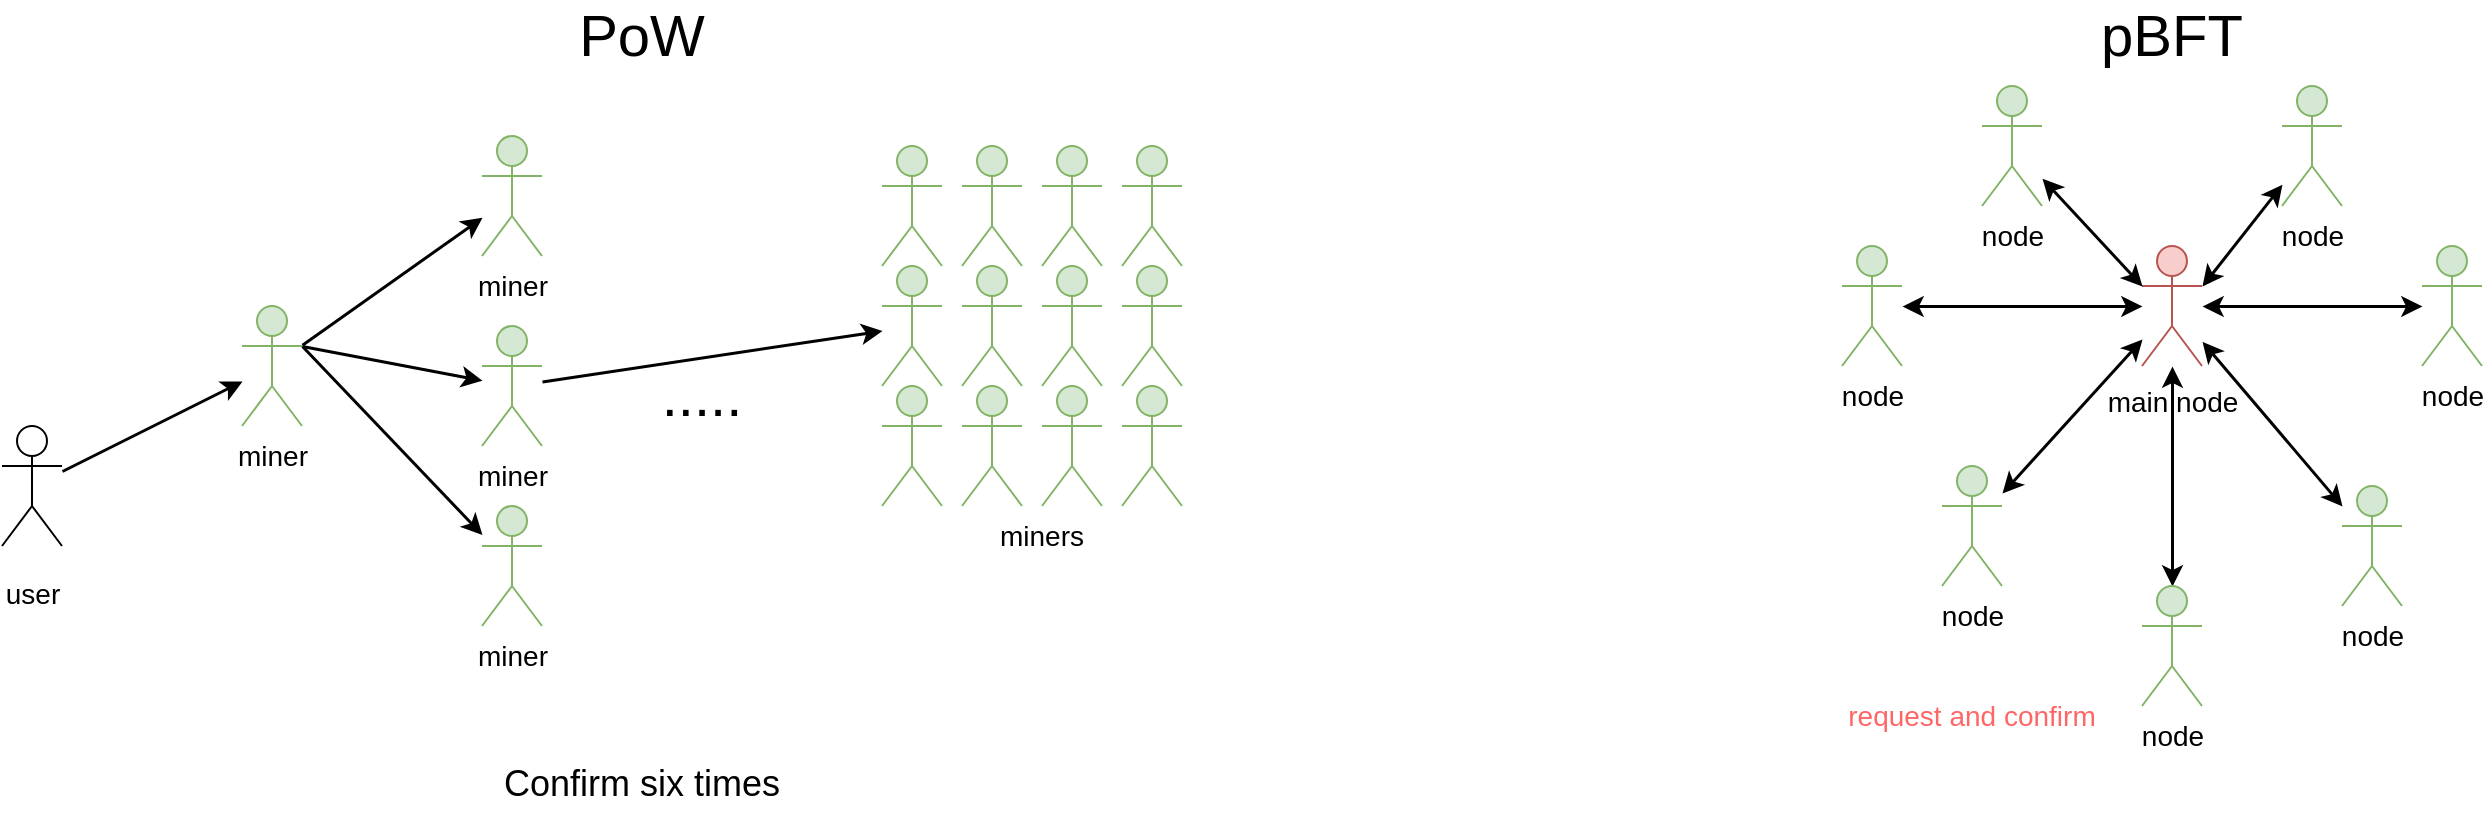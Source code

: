 <mxfile version="20.3.7" type="github">
  <diagram id="ilXa1vaEQAaimMjIyy_I" name="Page-1">
    <mxGraphModel dx="1735" dy="573" grid="1" gridSize="10" guides="1" tooltips="1" connect="1" arrows="1" fold="1" page="1" pageScale="1" pageWidth="850" pageHeight="1100" math="0" shadow="0">
      <root>
        <mxCell id="0" />
        <mxCell id="1" parent="0" />
        <mxCell id="8_nAU7fzenCUrAZ5edRp-3" value="&lt;font style=&quot;font-size: 14px;&quot;&gt;user&lt;/font&gt;" style="shape=umlActor;verticalLabelPosition=bottom;verticalAlign=top;html=1;outlineConnect=0;fontSize=24;" vertex="1" parent="1">
          <mxGeometry x="-290" y="340" width="30" height="60" as="geometry" />
        </mxCell>
        <mxCell id="8_nAU7fzenCUrAZ5edRp-4" value="miner" style="shape=umlActor;verticalLabelPosition=bottom;verticalAlign=top;html=1;outlineConnect=0;fontSize=14;fillColor=#d5e8d4;strokeColor=#82b366;" vertex="1" parent="1">
          <mxGeometry x="-170" y="280" width="30" height="60" as="geometry" />
        </mxCell>
        <mxCell id="8_nAU7fzenCUrAZ5edRp-6" value="miner" style="shape=umlActor;verticalLabelPosition=bottom;verticalAlign=top;html=1;outlineConnect=0;fontSize=14;fillColor=#d5e8d4;strokeColor=#82b366;" vertex="1" parent="1">
          <mxGeometry x="-50" y="380" width="30" height="60" as="geometry" />
        </mxCell>
        <mxCell id="8_nAU7fzenCUrAZ5edRp-7" value="miner" style="shape=umlActor;verticalLabelPosition=bottom;verticalAlign=top;html=1;outlineConnect=0;fontSize=14;fillColor=#d5e8d4;strokeColor=#82b366;" vertex="1" parent="1">
          <mxGeometry x="-50" y="195" width="30" height="60" as="geometry" />
        </mxCell>
        <mxCell id="8_nAU7fzenCUrAZ5edRp-8" value="miner" style="shape=umlActor;verticalLabelPosition=bottom;verticalAlign=top;html=1;outlineConnect=0;fontSize=14;fillColor=#d5e8d4;strokeColor=#82b366;" vertex="1" parent="1">
          <mxGeometry x="-50" y="290" width="30" height="60" as="geometry" />
        </mxCell>
        <mxCell id="8_nAU7fzenCUrAZ5edRp-9" value="" style="shape=umlActor;verticalLabelPosition=bottom;verticalAlign=top;html=1;outlineConnect=0;fontSize=14;fillColor=#d5e8d4;strokeColor=#82b366;" vertex="1" parent="1">
          <mxGeometry x="150" y="200" width="30" height="60" as="geometry" />
        </mxCell>
        <mxCell id="8_nAU7fzenCUrAZ5edRp-10" value="" style="shape=umlActor;verticalLabelPosition=bottom;verticalAlign=top;html=1;outlineConnect=0;fontSize=14;fillColor=#d5e8d4;strokeColor=#82b366;" vertex="1" parent="1">
          <mxGeometry x="190" y="200" width="30" height="60" as="geometry" />
        </mxCell>
        <mxCell id="8_nAU7fzenCUrAZ5edRp-11" value="" style="shape=umlActor;verticalLabelPosition=bottom;verticalAlign=top;html=1;outlineConnect=0;fontSize=14;fillColor=#d5e8d4;strokeColor=#82b366;" vertex="1" parent="1">
          <mxGeometry x="230" y="200" width="30" height="60" as="geometry" />
        </mxCell>
        <mxCell id="8_nAU7fzenCUrAZ5edRp-12" value="" style="shape=umlActor;verticalLabelPosition=bottom;verticalAlign=top;html=1;outlineConnect=0;fontSize=14;fillColor=#d5e8d4;strokeColor=#82b366;" vertex="1" parent="1">
          <mxGeometry x="150" y="260" width="30" height="60" as="geometry" />
        </mxCell>
        <mxCell id="8_nAU7fzenCUrAZ5edRp-13" value="" style="shape=umlActor;verticalLabelPosition=bottom;verticalAlign=top;html=1;outlineConnect=0;fontSize=14;fillColor=#d5e8d4;strokeColor=#82b366;" vertex="1" parent="1">
          <mxGeometry x="190" y="260" width="30" height="60" as="geometry" />
        </mxCell>
        <mxCell id="8_nAU7fzenCUrAZ5edRp-14" value="" style="shape=umlActor;verticalLabelPosition=bottom;verticalAlign=top;html=1;outlineConnect=0;fontSize=14;fillColor=#d5e8d4;strokeColor=#82b366;" vertex="1" parent="1">
          <mxGeometry x="230" y="260" width="30" height="60" as="geometry" />
        </mxCell>
        <mxCell id="8_nAU7fzenCUrAZ5edRp-15" value="" style="shape=umlActor;verticalLabelPosition=bottom;verticalAlign=top;html=1;outlineConnect=0;fontSize=14;fillColor=#d5e8d4;strokeColor=#82b366;" vertex="1" parent="1">
          <mxGeometry x="150" y="320" width="30" height="60" as="geometry" />
        </mxCell>
        <mxCell id="8_nAU7fzenCUrAZ5edRp-16" value="" style="shape=umlActor;verticalLabelPosition=bottom;verticalAlign=top;html=1;outlineConnect=0;fontSize=14;fillColor=#d5e8d4;strokeColor=#82b366;" vertex="1" parent="1">
          <mxGeometry x="190" y="320" width="30" height="60" as="geometry" />
        </mxCell>
        <mxCell id="8_nAU7fzenCUrAZ5edRp-17" value="" style="shape=umlActor;verticalLabelPosition=bottom;verticalAlign=top;html=1;outlineConnect=0;fontSize=14;fillColor=#d5e8d4;strokeColor=#82b366;" vertex="1" parent="1">
          <mxGeometry x="230" y="320" width="30" height="60" as="geometry" />
        </mxCell>
        <mxCell id="8_nAU7fzenCUrAZ5edRp-18" value="" style="shape=umlActor;verticalLabelPosition=bottom;verticalAlign=top;html=1;outlineConnect=0;fontSize=14;fillColor=#d5e8d4;strokeColor=#82b366;" vertex="1" parent="1">
          <mxGeometry x="270" y="200" width="30" height="60" as="geometry" />
        </mxCell>
        <mxCell id="8_nAU7fzenCUrAZ5edRp-19" value="" style="shape=umlActor;verticalLabelPosition=bottom;verticalAlign=top;html=1;outlineConnect=0;fontSize=14;fillColor=#d5e8d4;strokeColor=#82b366;" vertex="1" parent="1">
          <mxGeometry x="270" y="260" width="30" height="60" as="geometry" />
        </mxCell>
        <mxCell id="8_nAU7fzenCUrAZ5edRp-20" value="" style="shape=umlActor;verticalLabelPosition=bottom;verticalAlign=top;html=1;outlineConnect=0;fontSize=14;fillColor=#d5e8d4;strokeColor=#82b366;" vertex="1" parent="1">
          <mxGeometry x="270" y="320" width="30" height="60" as="geometry" />
        </mxCell>
        <mxCell id="8_nAU7fzenCUrAZ5edRp-21" value="miners" style="text;html=1;strokeColor=none;fillColor=none;align=center;verticalAlign=middle;whiteSpace=wrap;rounded=0;fontSize=14;" vertex="1" parent="1">
          <mxGeometry x="200" y="380" width="60" height="30" as="geometry" />
        </mxCell>
        <mxCell id="8_nAU7fzenCUrAZ5edRp-22" value="&lt;font style=&quot;font-size: 29px;&quot;&gt;.....&lt;/font&gt;" style="text;html=1;strokeColor=none;fillColor=none;align=center;verticalAlign=middle;whiteSpace=wrap;rounded=0;fontSize=14;" vertex="1" parent="1">
          <mxGeometry x="30" y="310" width="60" height="30" as="geometry" />
        </mxCell>
        <mxCell id="8_nAU7fzenCUrAZ5edRp-23" value="" style="endArrow=classic;html=1;rounded=0;fontSize=29;strokeWidth=1.5;" edge="1" parent="1" source="8_nAU7fzenCUrAZ5edRp-3" target="8_nAU7fzenCUrAZ5edRp-4">
          <mxGeometry width="50" height="50" relative="1" as="geometry">
            <mxPoint x="-240" y="380" as="sourcePoint" />
            <mxPoint x="-190" y="330" as="targetPoint" />
          </mxGeometry>
        </mxCell>
        <mxCell id="8_nAU7fzenCUrAZ5edRp-24" value="" style="endArrow=classic;html=1;rounded=0;fontSize=29;strokeWidth=1.5;" edge="1" parent="1" source="8_nAU7fzenCUrAZ5edRp-4" target="8_nAU7fzenCUrAZ5edRp-7">
          <mxGeometry width="50" height="50" relative="1" as="geometry">
            <mxPoint x="-250" y="372.5" as="sourcePoint" />
            <mxPoint x="-160" y="327.5" as="targetPoint" />
          </mxGeometry>
        </mxCell>
        <mxCell id="8_nAU7fzenCUrAZ5edRp-25" value="" style="endArrow=classic;html=1;rounded=0;fontSize=29;strokeWidth=1.5;" edge="1" parent="1" target="8_nAU7fzenCUrAZ5edRp-8">
          <mxGeometry width="50" height="50" relative="1" as="geometry">
            <mxPoint x="-140" y="300" as="sourcePoint" />
            <mxPoint x="-40" y="245.625" as="targetPoint" />
          </mxGeometry>
        </mxCell>
        <mxCell id="8_nAU7fzenCUrAZ5edRp-26" value="" style="endArrow=classic;html=1;rounded=0;fontSize=29;strokeWidth=1.5;exitX=1;exitY=0.333;exitDx=0;exitDy=0;exitPerimeter=0;" edge="1" parent="1" source="8_nAU7fzenCUrAZ5edRp-4" target="8_nAU7fzenCUrAZ5edRp-6">
          <mxGeometry width="50" height="50" relative="1" as="geometry">
            <mxPoint x="-130" y="310" as="sourcePoint" />
            <mxPoint x="-40" y="327.143" as="targetPoint" />
          </mxGeometry>
        </mxCell>
        <mxCell id="8_nAU7fzenCUrAZ5edRp-27" value="" style="endArrow=classic;html=1;rounded=0;fontSize=29;strokeWidth=1.5;" edge="1" parent="1" source="8_nAU7fzenCUrAZ5edRp-8" target="8_nAU7fzenCUrAZ5edRp-12">
          <mxGeometry width="50" height="50" relative="1" as="geometry">
            <mxPoint x="-130" y="310" as="sourcePoint" />
            <mxPoint x="-40" y="327.143" as="targetPoint" />
          </mxGeometry>
        </mxCell>
        <mxCell id="8_nAU7fzenCUrAZ5edRp-28" value="PoW" style="text;html=1;strokeColor=none;fillColor=none;align=center;verticalAlign=middle;whiteSpace=wrap;rounded=0;fontSize=29;" vertex="1" parent="1">
          <mxGeometry y="130" width="60" height="30" as="geometry" />
        </mxCell>
        <mxCell id="8_nAU7fzenCUrAZ5edRp-29" value="pBFT" style="text;html=1;strokeColor=none;fillColor=none;align=center;verticalAlign=middle;whiteSpace=wrap;rounded=0;fontSize=29;" vertex="1" parent="1">
          <mxGeometry x="765" y="130" width="60" height="30" as="geometry" />
        </mxCell>
        <mxCell id="8_nAU7fzenCUrAZ5edRp-30" value="&lt;font style=&quot;font-size: 18px;&quot;&gt;Confirm six times&lt;/font&gt;" style="text;html=1;strokeColor=none;fillColor=none;align=center;verticalAlign=middle;whiteSpace=wrap;rounded=0;fontSize=29;" vertex="1" parent="1">
          <mxGeometry x="-75" y="500" width="210" height="30" as="geometry" />
        </mxCell>
        <mxCell id="8_nAU7fzenCUrAZ5edRp-49" value="" style="edgeStyle=orthogonalEdgeStyle;rounded=0;orthogonalLoop=1;jettySize=auto;html=1;strokeWidth=1.5;fontSize=18;startArrow=classic;startFill=1;" edge="1" parent="1" source="8_nAU7fzenCUrAZ5edRp-31" target="8_nAU7fzenCUrAZ5edRp-36">
          <mxGeometry relative="1" as="geometry" />
        </mxCell>
        <mxCell id="8_nAU7fzenCUrAZ5edRp-31" value="&lt;font style=&quot;font-size: 14px;&quot;&gt;main node&lt;/font&gt;" style="shape=umlActor;verticalLabelPosition=bottom;verticalAlign=top;html=1;outlineConnect=0;fontSize=18;fillColor=#f8cecc;strokeColor=#b85450;" vertex="1" parent="1">
          <mxGeometry x="780" y="250" width="30" height="60" as="geometry" />
        </mxCell>
        <mxCell id="8_nAU7fzenCUrAZ5edRp-32" value="node" style="shape=umlActor;verticalLabelPosition=bottom;verticalAlign=top;html=1;outlineConnect=0;fontSize=14;fillColor=#d5e8d4;strokeColor=#82b366;" vertex="1" parent="1">
          <mxGeometry x="630" y="250" width="30" height="60" as="geometry" />
        </mxCell>
        <mxCell id="8_nAU7fzenCUrAZ5edRp-33" value="node" style="shape=umlActor;verticalLabelPosition=bottom;verticalAlign=top;html=1;outlineConnect=0;fontSize=14;fillColor=#d5e8d4;strokeColor=#82b366;" vertex="1" parent="1">
          <mxGeometry x="920" y="250" width="30" height="60" as="geometry" />
        </mxCell>
        <mxCell id="8_nAU7fzenCUrAZ5edRp-35" value="node" style="shape=umlActor;verticalLabelPosition=bottom;verticalAlign=top;html=1;outlineConnect=0;fontSize=14;fillColor=#d5e8d4;strokeColor=#82b366;" vertex="1" parent="1">
          <mxGeometry x="680" y="360" width="30" height="60" as="geometry" />
        </mxCell>
        <mxCell id="8_nAU7fzenCUrAZ5edRp-36" value="node" style="shape=umlActor;verticalLabelPosition=bottom;verticalAlign=top;html=1;outlineConnect=0;fontSize=14;fillColor=#d5e8d4;strokeColor=#82b366;" vertex="1" parent="1">
          <mxGeometry x="780" y="420" width="30" height="60" as="geometry" />
        </mxCell>
        <mxCell id="8_nAU7fzenCUrAZ5edRp-37" value="node" style="shape=umlActor;verticalLabelPosition=bottom;verticalAlign=top;html=1;outlineConnect=0;fontSize=14;fillColor=#d5e8d4;strokeColor=#82b366;" vertex="1" parent="1">
          <mxGeometry x="880" y="370" width="30" height="60" as="geometry" />
        </mxCell>
        <mxCell id="8_nAU7fzenCUrAZ5edRp-38" value="node" style="shape=umlActor;verticalLabelPosition=bottom;verticalAlign=top;html=1;outlineConnect=0;fontSize=14;fillColor=#d5e8d4;strokeColor=#82b366;" vertex="1" parent="1">
          <mxGeometry x="700" y="170" width="30" height="60" as="geometry" />
        </mxCell>
        <mxCell id="8_nAU7fzenCUrAZ5edRp-39" value="node" style="shape=umlActor;verticalLabelPosition=bottom;verticalAlign=top;html=1;outlineConnect=0;fontSize=14;fillColor=#d5e8d4;strokeColor=#82b366;" vertex="1" parent="1">
          <mxGeometry x="850" y="170" width="30" height="60" as="geometry" />
        </mxCell>
        <mxCell id="8_nAU7fzenCUrAZ5edRp-40" value="" style="endArrow=classic;html=1;rounded=0;strokeWidth=1.5;fontSize=18;startArrow=classic;startFill=1;" edge="1" parent="1" source="8_nAU7fzenCUrAZ5edRp-31" target="8_nAU7fzenCUrAZ5edRp-32">
          <mxGeometry width="50" height="50" relative="1" as="geometry">
            <mxPoint x="620" y="440" as="sourcePoint" />
            <mxPoint x="670" y="390" as="targetPoint" />
          </mxGeometry>
        </mxCell>
        <mxCell id="8_nAU7fzenCUrAZ5edRp-41" value="" style="endArrow=classic;html=1;rounded=0;strokeWidth=1.5;fontSize=18;startArrow=classic;startFill=1;" edge="1" parent="1" source="8_nAU7fzenCUrAZ5edRp-31" target="8_nAU7fzenCUrAZ5edRp-35">
          <mxGeometry width="50" height="50" relative="1" as="geometry">
            <mxPoint x="780" y="280" as="sourcePoint" />
            <mxPoint x="670" y="290" as="targetPoint" />
          </mxGeometry>
        </mxCell>
        <mxCell id="8_nAU7fzenCUrAZ5edRp-44" value="" style="endArrow=classic;html=1;rounded=0;strokeWidth=1.5;fontSize=18;startArrow=classic;startFill=1;" edge="1" parent="1" source="8_nAU7fzenCUrAZ5edRp-31" target="8_nAU7fzenCUrAZ5edRp-33">
          <mxGeometry width="50" height="50" relative="1" as="geometry">
            <mxPoint x="820" y="280" as="sourcePoint" />
            <mxPoint x="804.5" y="420" as="targetPoint" />
          </mxGeometry>
        </mxCell>
        <mxCell id="8_nAU7fzenCUrAZ5edRp-45" value="" style="endArrow=classic;html=1;rounded=0;strokeWidth=1.5;fontSize=18;startArrow=classic;startFill=1;" edge="1" parent="1" source="8_nAU7fzenCUrAZ5edRp-31">
          <mxGeometry width="50" height="50" relative="1" as="geometry">
            <mxPoint x="820" y="280" as="sourcePoint" />
            <mxPoint x="880" y="380" as="targetPoint" />
          </mxGeometry>
        </mxCell>
        <mxCell id="8_nAU7fzenCUrAZ5edRp-46" value="" style="endArrow=classic;html=1;rounded=0;strokeWidth=1.5;fontSize=18;exitX=0;exitY=0.333;exitDx=0;exitDy=0;exitPerimeter=0;startArrow=classic;startFill=1;" edge="1" parent="1" source="8_nAU7fzenCUrAZ5edRp-31" target="8_nAU7fzenCUrAZ5edRp-38">
          <mxGeometry width="50" height="50" relative="1" as="geometry">
            <mxPoint x="780" y="280" as="sourcePoint" />
            <mxPoint x="670" y="290" as="targetPoint" />
          </mxGeometry>
        </mxCell>
        <mxCell id="8_nAU7fzenCUrAZ5edRp-47" value="" style="endArrow=classic;html=1;rounded=0;strokeWidth=1.5;fontSize=18;exitX=1;exitY=0.333;exitDx=0;exitDy=0;exitPerimeter=0;startArrow=classic;startFill=1;" edge="1" parent="1" source="8_nAU7fzenCUrAZ5edRp-31" target="8_nAU7fzenCUrAZ5edRp-39">
          <mxGeometry width="50" height="50" relative="1" as="geometry">
            <mxPoint x="820" y="290" as="sourcePoint" />
            <mxPoint x="930" y="290" as="targetPoint" />
          </mxGeometry>
        </mxCell>
        <mxCell id="8_nAU7fzenCUrAZ5edRp-51" value="&lt;font color=&quot;#ff6666&quot;&gt;request and confirm&lt;/font&gt;" style="text;html=1;strokeColor=none;fillColor=none;align=center;verticalAlign=middle;whiteSpace=wrap;rounded=0;fontSize=14;" vertex="1" parent="1">
          <mxGeometry x="630" y="480" width="130" height="10" as="geometry" />
        </mxCell>
      </root>
    </mxGraphModel>
  </diagram>
</mxfile>
